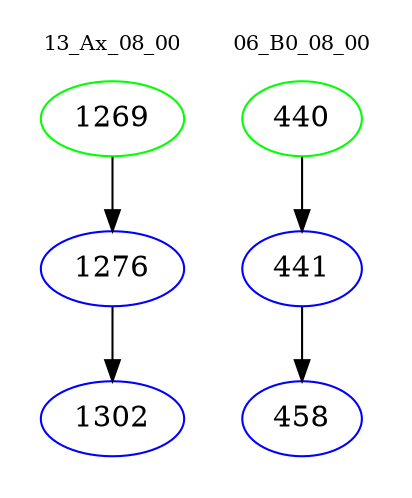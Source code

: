 digraph{
subgraph cluster_0 {
color = white
label = "13_Ax_08_00";
fontsize=10;
T0_1269 [label="1269", color="green"]
T0_1269 -> T0_1276 [color="black"]
T0_1276 [label="1276", color="blue"]
T0_1276 -> T0_1302 [color="black"]
T0_1302 [label="1302", color="blue"]
}
subgraph cluster_1 {
color = white
label = "06_B0_08_00";
fontsize=10;
T1_440 [label="440", color="green"]
T1_440 -> T1_441 [color="black"]
T1_441 [label="441", color="blue"]
T1_441 -> T1_458 [color="black"]
T1_458 [label="458", color="blue"]
}
}
